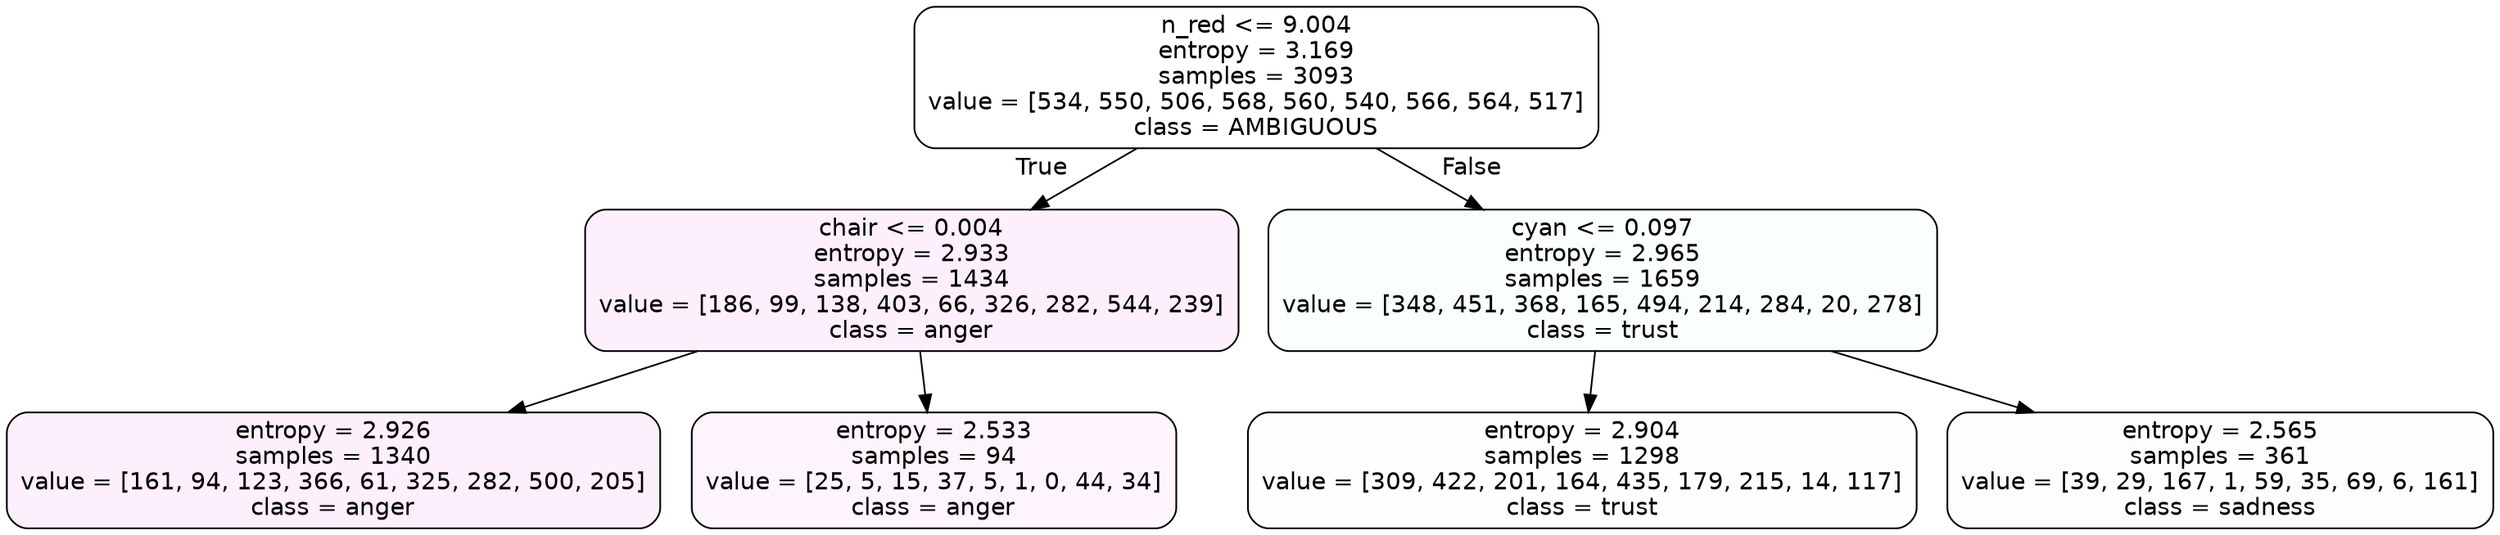 digraph Tree {
node [shape=box, style="filled, rounded", color="black", fontname=helvetica] ;
edge [fontname=helvetica] ;
0 [label="n_red <= 9.004\nentropy = 3.169\nsamples = 3093\nvalue = [534, 550, 506, 568, 560, 540, 566, 564, 517]\nclass = AMBIGUOUS", fillcolor="#39e58100"] ;
1 [label="chair <= 0.004\nentropy = 2.933\nsamples = 1434\nvalue = [186, 99, 138, 403, 66, 326, 282, 544, 239]\nclass = anger", fillcolor="#e539d713"] ;
0 -> 1 [labeldistance=2.5, labelangle=45, headlabel="True"] ;
2 [label="entropy = 2.926\nsamples = 1340\nvalue = [161, 94, 123, 366, 61, 325, 282, 500, 205]\nclass = anger", fillcolor="#e539d714"] ;
1 -> 2 ;
3 [label="entropy = 2.533\nsamples = 94\nvalue = [25, 5, 15, 37, 5, 1, 0, 44, 34]\nclass = anger", fillcolor="#e539d70e"] ;
1 -> 3 ;
4 [label="cyan <= 0.097\nentropy = 2.965\nsamples = 1659\nvalue = [348, 451, 368, 165, 494, 214, 284, 20, 278]\nclass = trust", fillcolor="#39d7e505"] ;
0 -> 4 [labeldistance=2.5, labelangle=-45, headlabel="False"] ;
5 [label="entropy = 2.904\nsamples = 1298\nvalue = [309, 422, 201, 164, 435, 179, 215, 14, 117]\nclass = trust", fillcolor="#39d7e502"] ;
4 -> 5 ;
6 [label="entropy = 2.565\nsamples = 361\nvalue = [39, 29, 167, 1, 59, 35, 69, 6, 161]\nclass = sadness", fillcolor="#64e53904"] ;
4 -> 6 ;
}